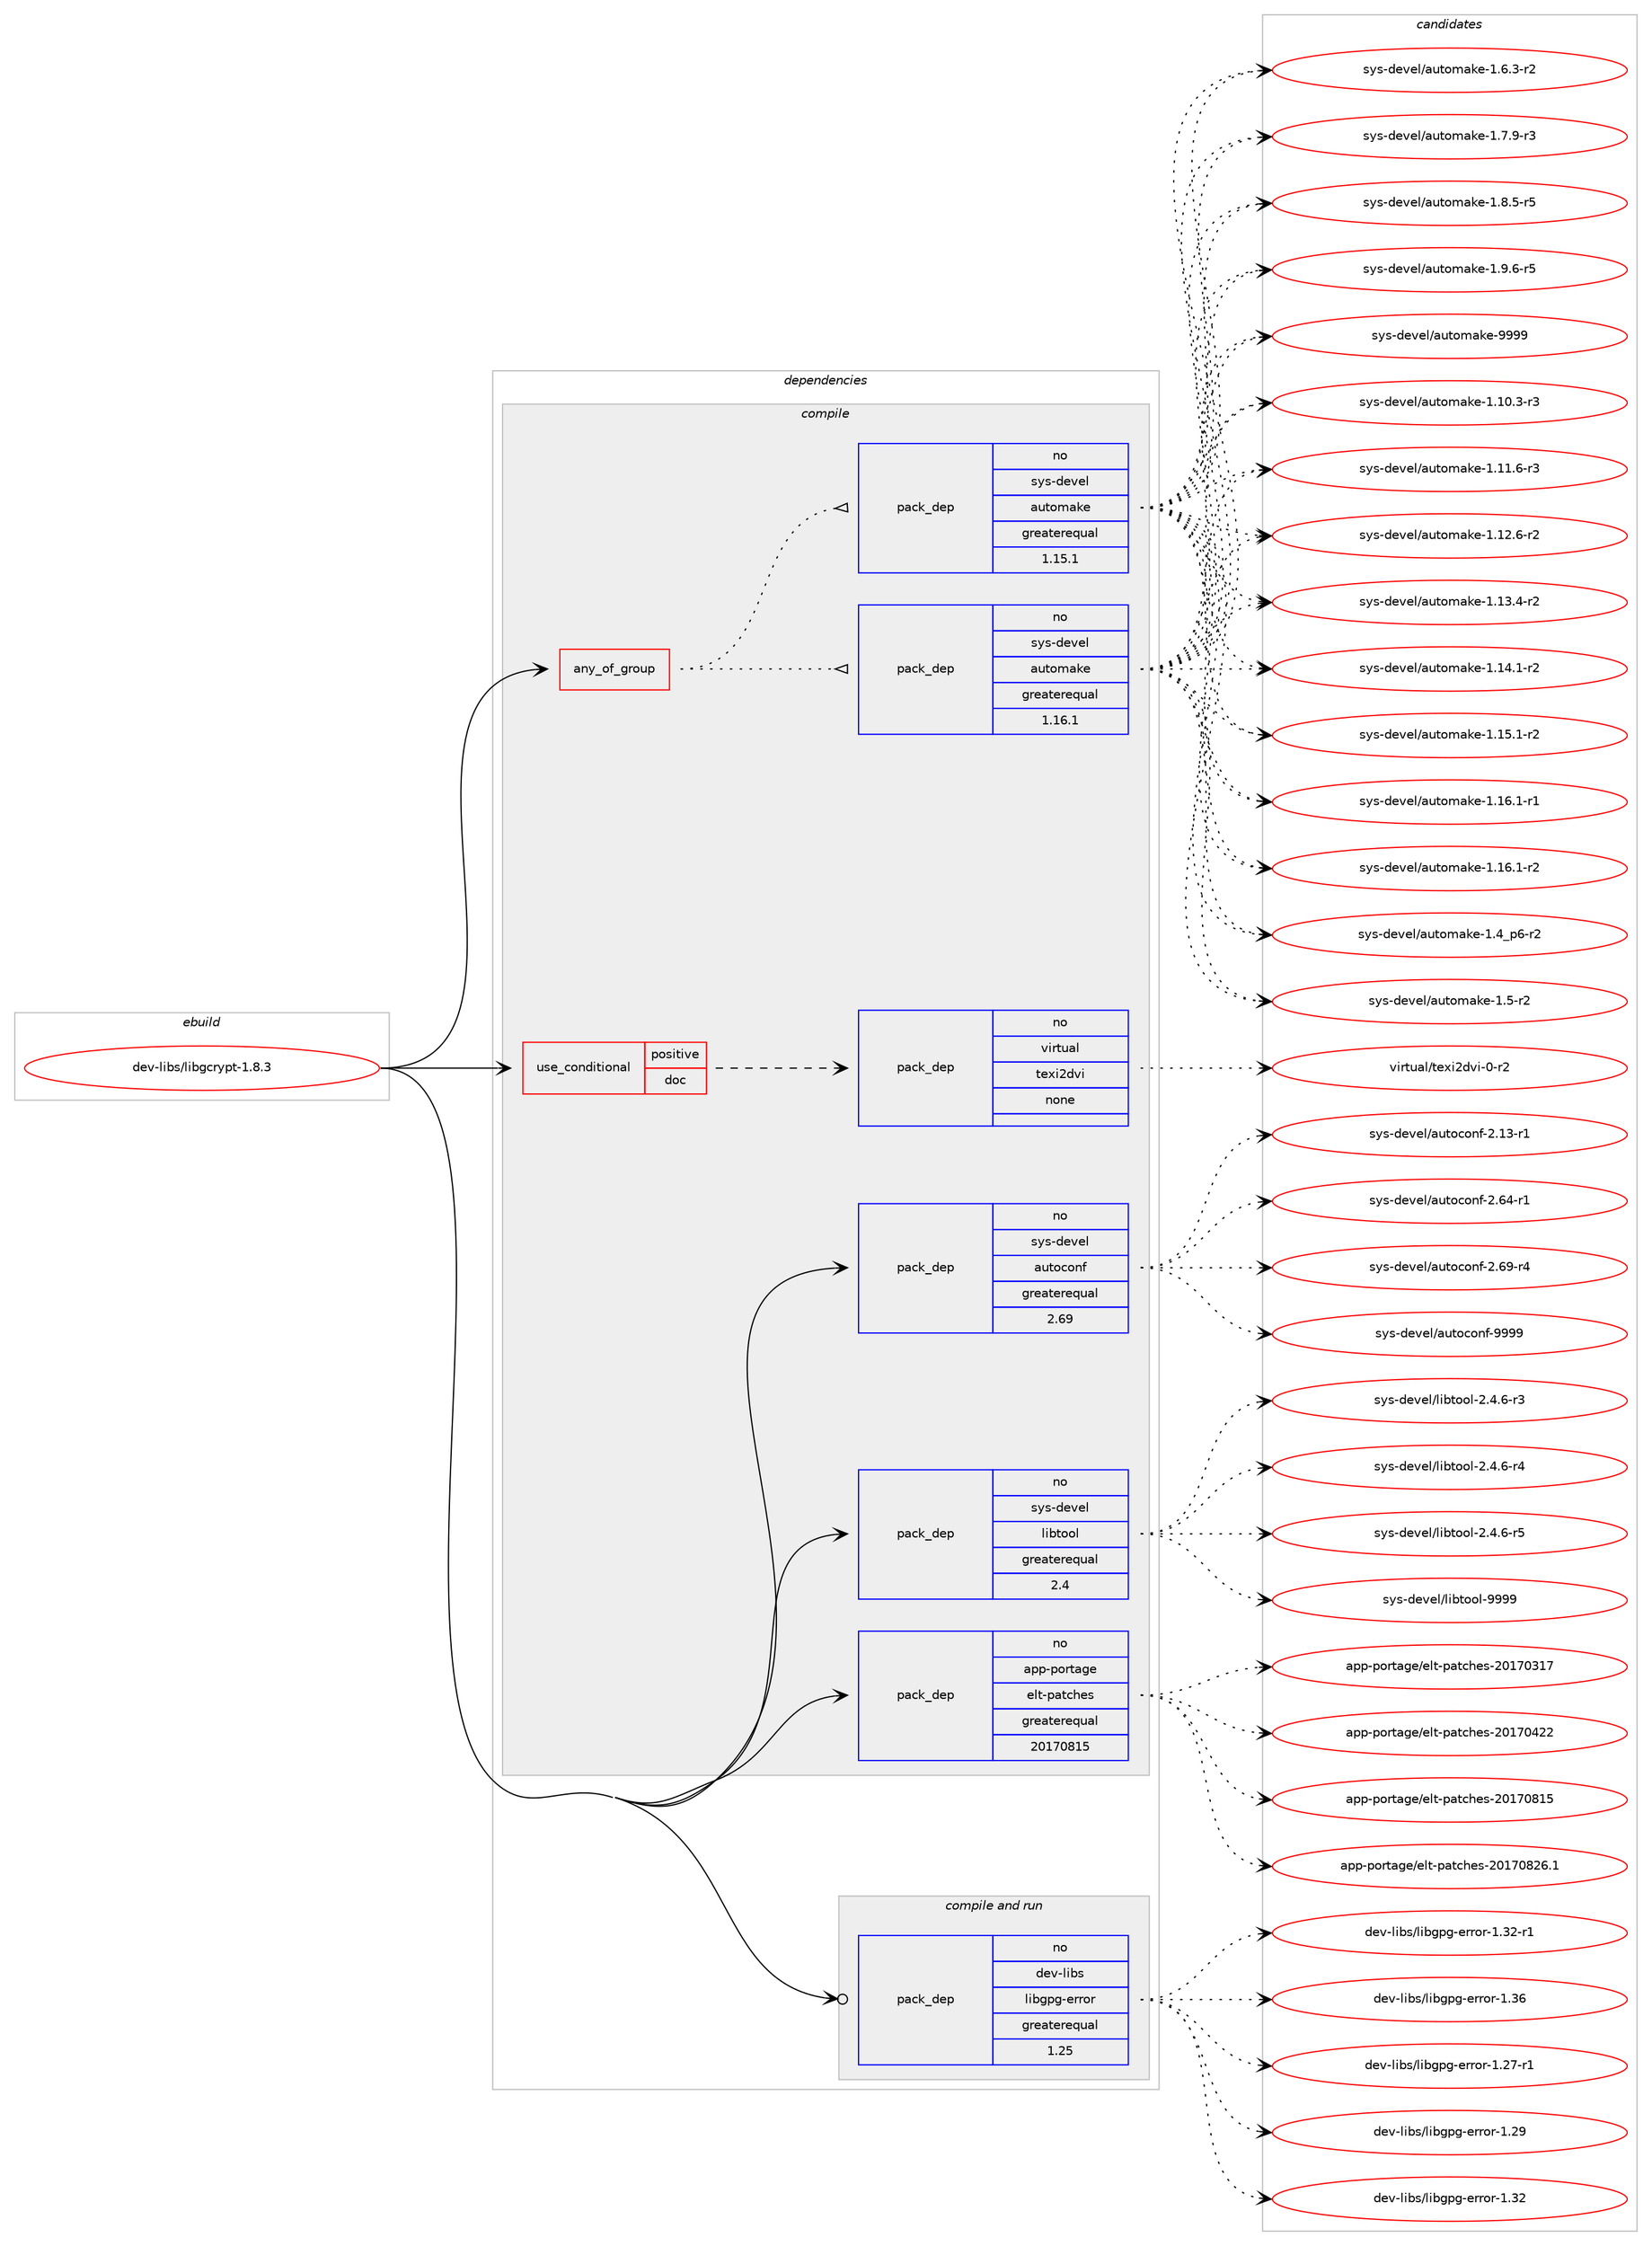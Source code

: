 digraph prolog {

# *************
# Graph options
# *************

newrank=true;
concentrate=true;
compound=true;
graph [rankdir=LR,fontname=Helvetica,fontsize=10,ranksep=1.5];#, ranksep=2.5, nodesep=0.2];
edge  [arrowhead=vee];
node  [fontname=Helvetica,fontsize=10];

# **********
# The ebuild
# **********

subgraph cluster_leftcol {
color=gray;
rank=same;
label=<<i>ebuild</i>>;
id [label="dev-libs/libgcrypt-1.8.3", color=red, width=4, href="../dev-libs/libgcrypt-1.8.3.svg"];
}

# ****************
# The dependencies
# ****************

subgraph cluster_midcol {
color=gray;
label=<<i>dependencies</i>>;
subgraph cluster_compile {
fillcolor="#eeeeee";
style=filled;
label=<<i>compile</i>>;
subgraph any11112 {
dependency565475 [label=<<TABLE BORDER="0" CELLBORDER="1" CELLSPACING="0" CELLPADDING="4"><TR><TD CELLPADDING="10">any_of_group</TD></TR></TABLE>>, shape=none, color=red];subgraph pack422313 {
dependency565476 [label=<<TABLE BORDER="0" CELLBORDER="1" CELLSPACING="0" CELLPADDING="4" WIDTH="220"><TR><TD ROWSPAN="6" CELLPADDING="30">pack_dep</TD></TR><TR><TD WIDTH="110">no</TD></TR><TR><TD>sys-devel</TD></TR><TR><TD>automake</TD></TR><TR><TD>greaterequal</TD></TR><TR><TD>1.16.1</TD></TR></TABLE>>, shape=none, color=blue];
}
dependency565475:e -> dependency565476:w [weight=20,style="dotted",arrowhead="oinv"];
subgraph pack422314 {
dependency565477 [label=<<TABLE BORDER="0" CELLBORDER="1" CELLSPACING="0" CELLPADDING="4" WIDTH="220"><TR><TD ROWSPAN="6" CELLPADDING="30">pack_dep</TD></TR><TR><TD WIDTH="110">no</TD></TR><TR><TD>sys-devel</TD></TR><TR><TD>automake</TD></TR><TR><TD>greaterequal</TD></TR><TR><TD>1.15.1</TD></TR></TABLE>>, shape=none, color=blue];
}
dependency565475:e -> dependency565477:w [weight=20,style="dotted",arrowhead="oinv"];
}
id:e -> dependency565475:w [weight=20,style="solid",arrowhead="vee"];
subgraph cond131693 {
dependency565478 [label=<<TABLE BORDER="0" CELLBORDER="1" CELLSPACING="0" CELLPADDING="4"><TR><TD ROWSPAN="3" CELLPADDING="10">use_conditional</TD></TR><TR><TD>positive</TD></TR><TR><TD>doc</TD></TR></TABLE>>, shape=none, color=red];
subgraph pack422315 {
dependency565479 [label=<<TABLE BORDER="0" CELLBORDER="1" CELLSPACING="0" CELLPADDING="4" WIDTH="220"><TR><TD ROWSPAN="6" CELLPADDING="30">pack_dep</TD></TR><TR><TD WIDTH="110">no</TD></TR><TR><TD>virtual</TD></TR><TR><TD>texi2dvi</TD></TR><TR><TD>none</TD></TR><TR><TD></TD></TR></TABLE>>, shape=none, color=blue];
}
dependency565478:e -> dependency565479:w [weight=20,style="dashed",arrowhead="vee"];
}
id:e -> dependency565478:w [weight=20,style="solid",arrowhead="vee"];
subgraph pack422316 {
dependency565480 [label=<<TABLE BORDER="0" CELLBORDER="1" CELLSPACING="0" CELLPADDING="4" WIDTH="220"><TR><TD ROWSPAN="6" CELLPADDING="30">pack_dep</TD></TR><TR><TD WIDTH="110">no</TD></TR><TR><TD>app-portage</TD></TR><TR><TD>elt-patches</TD></TR><TR><TD>greaterequal</TD></TR><TR><TD>20170815</TD></TR></TABLE>>, shape=none, color=blue];
}
id:e -> dependency565480:w [weight=20,style="solid",arrowhead="vee"];
subgraph pack422317 {
dependency565481 [label=<<TABLE BORDER="0" CELLBORDER="1" CELLSPACING="0" CELLPADDING="4" WIDTH="220"><TR><TD ROWSPAN="6" CELLPADDING="30">pack_dep</TD></TR><TR><TD WIDTH="110">no</TD></TR><TR><TD>sys-devel</TD></TR><TR><TD>autoconf</TD></TR><TR><TD>greaterequal</TD></TR><TR><TD>2.69</TD></TR></TABLE>>, shape=none, color=blue];
}
id:e -> dependency565481:w [weight=20,style="solid",arrowhead="vee"];
subgraph pack422318 {
dependency565482 [label=<<TABLE BORDER="0" CELLBORDER="1" CELLSPACING="0" CELLPADDING="4" WIDTH="220"><TR><TD ROWSPAN="6" CELLPADDING="30">pack_dep</TD></TR><TR><TD WIDTH="110">no</TD></TR><TR><TD>sys-devel</TD></TR><TR><TD>libtool</TD></TR><TR><TD>greaterequal</TD></TR><TR><TD>2.4</TD></TR></TABLE>>, shape=none, color=blue];
}
id:e -> dependency565482:w [weight=20,style="solid",arrowhead="vee"];
}
subgraph cluster_compileandrun {
fillcolor="#eeeeee";
style=filled;
label=<<i>compile and run</i>>;
subgraph pack422319 {
dependency565483 [label=<<TABLE BORDER="0" CELLBORDER="1" CELLSPACING="0" CELLPADDING="4" WIDTH="220"><TR><TD ROWSPAN="6" CELLPADDING="30">pack_dep</TD></TR><TR><TD WIDTH="110">no</TD></TR><TR><TD>dev-libs</TD></TR><TR><TD>libgpg-error</TD></TR><TR><TD>greaterequal</TD></TR><TR><TD>1.25</TD></TR></TABLE>>, shape=none, color=blue];
}
id:e -> dependency565483:w [weight=20,style="solid",arrowhead="odotvee"];
}
subgraph cluster_run {
fillcolor="#eeeeee";
style=filled;
label=<<i>run</i>>;
}
}

# **************
# The candidates
# **************

subgraph cluster_choices {
rank=same;
color=gray;
label=<<i>candidates</i>>;

subgraph choice422313 {
color=black;
nodesep=1;
choice11512111545100101118101108479711711611110997107101454946494846514511451 [label="sys-devel/automake-1.10.3-r3", color=red, width=4,href="../sys-devel/automake-1.10.3-r3.svg"];
choice11512111545100101118101108479711711611110997107101454946494946544511451 [label="sys-devel/automake-1.11.6-r3", color=red, width=4,href="../sys-devel/automake-1.11.6-r3.svg"];
choice11512111545100101118101108479711711611110997107101454946495046544511450 [label="sys-devel/automake-1.12.6-r2", color=red, width=4,href="../sys-devel/automake-1.12.6-r2.svg"];
choice11512111545100101118101108479711711611110997107101454946495146524511450 [label="sys-devel/automake-1.13.4-r2", color=red, width=4,href="../sys-devel/automake-1.13.4-r2.svg"];
choice11512111545100101118101108479711711611110997107101454946495246494511450 [label="sys-devel/automake-1.14.1-r2", color=red, width=4,href="../sys-devel/automake-1.14.1-r2.svg"];
choice11512111545100101118101108479711711611110997107101454946495346494511450 [label="sys-devel/automake-1.15.1-r2", color=red, width=4,href="../sys-devel/automake-1.15.1-r2.svg"];
choice11512111545100101118101108479711711611110997107101454946495446494511449 [label="sys-devel/automake-1.16.1-r1", color=red, width=4,href="../sys-devel/automake-1.16.1-r1.svg"];
choice11512111545100101118101108479711711611110997107101454946495446494511450 [label="sys-devel/automake-1.16.1-r2", color=red, width=4,href="../sys-devel/automake-1.16.1-r2.svg"];
choice115121115451001011181011084797117116111109971071014549465295112544511450 [label="sys-devel/automake-1.4_p6-r2", color=red, width=4,href="../sys-devel/automake-1.4_p6-r2.svg"];
choice11512111545100101118101108479711711611110997107101454946534511450 [label="sys-devel/automake-1.5-r2", color=red, width=4,href="../sys-devel/automake-1.5-r2.svg"];
choice115121115451001011181011084797117116111109971071014549465446514511450 [label="sys-devel/automake-1.6.3-r2", color=red, width=4,href="../sys-devel/automake-1.6.3-r2.svg"];
choice115121115451001011181011084797117116111109971071014549465546574511451 [label="sys-devel/automake-1.7.9-r3", color=red, width=4,href="../sys-devel/automake-1.7.9-r3.svg"];
choice115121115451001011181011084797117116111109971071014549465646534511453 [label="sys-devel/automake-1.8.5-r5", color=red, width=4,href="../sys-devel/automake-1.8.5-r5.svg"];
choice115121115451001011181011084797117116111109971071014549465746544511453 [label="sys-devel/automake-1.9.6-r5", color=red, width=4,href="../sys-devel/automake-1.9.6-r5.svg"];
choice115121115451001011181011084797117116111109971071014557575757 [label="sys-devel/automake-9999", color=red, width=4,href="../sys-devel/automake-9999.svg"];
dependency565476:e -> choice11512111545100101118101108479711711611110997107101454946494846514511451:w [style=dotted,weight="100"];
dependency565476:e -> choice11512111545100101118101108479711711611110997107101454946494946544511451:w [style=dotted,weight="100"];
dependency565476:e -> choice11512111545100101118101108479711711611110997107101454946495046544511450:w [style=dotted,weight="100"];
dependency565476:e -> choice11512111545100101118101108479711711611110997107101454946495146524511450:w [style=dotted,weight="100"];
dependency565476:e -> choice11512111545100101118101108479711711611110997107101454946495246494511450:w [style=dotted,weight="100"];
dependency565476:e -> choice11512111545100101118101108479711711611110997107101454946495346494511450:w [style=dotted,weight="100"];
dependency565476:e -> choice11512111545100101118101108479711711611110997107101454946495446494511449:w [style=dotted,weight="100"];
dependency565476:e -> choice11512111545100101118101108479711711611110997107101454946495446494511450:w [style=dotted,weight="100"];
dependency565476:e -> choice115121115451001011181011084797117116111109971071014549465295112544511450:w [style=dotted,weight="100"];
dependency565476:e -> choice11512111545100101118101108479711711611110997107101454946534511450:w [style=dotted,weight="100"];
dependency565476:e -> choice115121115451001011181011084797117116111109971071014549465446514511450:w [style=dotted,weight="100"];
dependency565476:e -> choice115121115451001011181011084797117116111109971071014549465546574511451:w [style=dotted,weight="100"];
dependency565476:e -> choice115121115451001011181011084797117116111109971071014549465646534511453:w [style=dotted,weight="100"];
dependency565476:e -> choice115121115451001011181011084797117116111109971071014549465746544511453:w [style=dotted,weight="100"];
dependency565476:e -> choice115121115451001011181011084797117116111109971071014557575757:w [style=dotted,weight="100"];
}
subgraph choice422314 {
color=black;
nodesep=1;
choice11512111545100101118101108479711711611110997107101454946494846514511451 [label="sys-devel/automake-1.10.3-r3", color=red, width=4,href="../sys-devel/automake-1.10.3-r3.svg"];
choice11512111545100101118101108479711711611110997107101454946494946544511451 [label="sys-devel/automake-1.11.6-r3", color=red, width=4,href="../sys-devel/automake-1.11.6-r3.svg"];
choice11512111545100101118101108479711711611110997107101454946495046544511450 [label="sys-devel/automake-1.12.6-r2", color=red, width=4,href="../sys-devel/automake-1.12.6-r2.svg"];
choice11512111545100101118101108479711711611110997107101454946495146524511450 [label="sys-devel/automake-1.13.4-r2", color=red, width=4,href="../sys-devel/automake-1.13.4-r2.svg"];
choice11512111545100101118101108479711711611110997107101454946495246494511450 [label="sys-devel/automake-1.14.1-r2", color=red, width=4,href="../sys-devel/automake-1.14.1-r2.svg"];
choice11512111545100101118101108479711711611110997107101454946495346494511450 [label="sys-devel/automake-1.15.1-r2", color=red, width=4,href="../sys-devel/automake-1.15.1-r2.svg"];
choice11512111545100101118101108479711711611110997107101454946495446494511449 [label="sys-devel/automake-1.16.1-r1", color=red, width=4,href="../sys-devel/automake-1.16.1-r1.svg"];
choice11512111545100101118101108479711711611110997107101454946495446494511450 [label="sys-devel/automake-1.16.1-r2", color=red, width=4,href="../sys-devel/automake-1.16.1-r2.svg"];
choice115121115451001011181011084797117116111109971071014549465295112544511450 [label="sys-devel/automake-1.4_p6-r2", color=red, width=4,href="../sys-devel/automake-1.4_p6-r2.svg"];
choice11512111545100101118101108479711711611110997107101454946534511450 [label="sys-devel/automake-1.5-r2", color=red, width=4,href="../sys-devel/automake-1.5-r2.svg"];
choice115121115451001011181011084797117116111109971071014549465446514511450 [label="sys-devel/automake-1.6.3-r2", color=red, width=4,href="../sys-devel/automake-1.6.3-r2.svg"];
choice115121115451001011181011084797117116111109971071014549465546574511451 [label="sys-devel/automake-1.7.9-r3", color=red, width=4,href="../sys-devel/automake-1.7.9-r3.svg"];
choice115121115451001011181011084797117116111109971071014549465646534511453 [label="sys-devel/automake-1.8.5-r5", color=red, width=4,href="../sys-devel/automake-1.8.5-r5.svg"];
choice115121115451001011181011084797117116111109971071014549465746544511453 [label="sys-devel/automake-1.9.6-r5", color=red, width=4,href="../sys-devel/automake-1.9.6-r5.svg"];
choice115121115451001011181011084797117116111109971071014557575757 [label="sys-devel/automake-9999", color=red, width=4,href="../sys-devel/automake-9999.svg"];
dependency565477:e -> choice11512111545100101118101108479711711611110997107101454946494846514511451:w [style=dotted,weight="100"];
dependency565477:e -> choice11512111545100101118101108479711711611110997107101454946494946544511451:w [style=dotted,weight="100"];
dependency565477:e -> choice11512111545100101118101108479711711611110997107101454946495046544511450:w [style=dotted,weight="100"];
dependency565477:e -> choice11512111545100101118101108479711711611110997107101454946495146524511450:w [style=dotted,weight="100"];
dependency565477:e -> choice11512111545100101118101108479711711611110997107101454946495246494511450:w [style=dotted,weight="100"];
dependency565477:e -> choice11512111545100101118101108479711711611110997107101454946495346494511450:w [style=dotted,weight="100"];
dependency565477:e -> choice11512111545100101118101108479711711611110997107101454946495446494511449:w [style=dotted,weight="100"];
dependency565477:e -> choice11512111545100101118101108479711711611110997107101454946495446494511450:w [style=dotted,weight="100"];
dependency565477:e -> choice115121115451001011181011084797117116111109971071014549465295112544511450:w [style=dotted,weight="100"];
dependency565477:e -> choice11512111545100101118101108479711711611110997107101454946534511450:w [style=dotted,weight="100"];
dependency565477:e -> choice115121115451001011181011084797117116111109971071014549465446514511450:w [style=dotted,weight="100"];
dependency565477:e -> choice115121115451001011181011084797117116111109971071014549465546574511451:w [style=dotted,weight="100"];
dependency565477:e -> choice115121115451001011181011084797117116111109971071014549465646534511453:w [style=dotted,weight="100"];
dependency565477:e -> choice115121115451001011181011084797117116111109971071014549465746544511453:w [style=dotted,weight="100"];
dependency565477:e -> choice115121115451001011181011084797117116111109971071014557575757:w [style=dotted,weight="100"];
}
subgraph choice422315 {
color=black;
nodesep=1;
choice11810511411611797108471161011201055010011810545484511450 [label="virtual/texi2dvi-0-r2", color=red, width=4,href="../virtual/texi2dvi-0-r2.svg"];
dependency565479:e -> choice11810511411611797108471161011201055010011810545484511450:w [style=dotted,weight="100"];
}
subgraph choice422316 {
color=black;
nodesep=1;
choice97112112451121111141169710310147101108116451129711699104101115455048495548514955 [label="app-portage/elt-patches-20170317", color=red, width=4,href="../app-portage/elt-patches-20170317.svg"];
choice97112112451121111141169710310147101108116451129711699104101115455048495548525050 [label="app-portage/elt-patches-20170422", color=red, width=4,href="../app-portage/elt-patches-20170422.svg"];
choice97112112451121111141169710310147101108116451129711699104101115455048495548564953 [label="app-portage/elt-patches-20170815", color=red, width=4,href="../app-portage/elt-patches-20170815.svg"];
choice971121124511211111411697103101471011081164511297116991041011154550484955485650544649 [label="app-portage/elt-patches-20170826.1", color=red, width=4,href="../app-portage/elt-patches-20170826.1.svg"];
dependency565480:e -> choice97112112451121111141169710310147101108116451129711699104101115455048495548514955:w [style=dotted,weight="100"];
dependency565480:e -> choice97112112451121111141169710310147101108116451129711699104101115455048495548525050:w [style=dotted,weight="100"];
dependency565480:e -> choice97112112451121111141169710310147101108116451129711699104101115455048495548564953:w [style=dotted,weight="100"];
dependency565480:e -> choice971121124511211111411697103101471011081164511297116991041011154550484955485650544649:w [style=dotted,weight="100"];
}
subgraph choice422317 {
color=black;
nodesep=1;
choice1151211154510010111810110847971171161119911111010245504649514511449 [label="sys-devel/autoconf-2.13-r1", color=red, width=4,href="../sys-devel/autoconf-2.13-r1.svg"];
choice1151211154510010111810110847971171161119911111010245504654524511449 [label="sys-devel/autoconf-2.64-r1", color=red, width=4,href="../sys-devel/autoconf-2.64-r1.svg"];
choice1151211154510010111810110847971171161119911111010245504654574511452 [label="sys-devel/autoconf-2.69-r4", color=red, width=4,href="../sys-devel/autoconf-2.69-r4.svg"];
choice115121115451001011181011084797117116111991111101024557575757 [label="sys-devel/autoconf-9999", color=red, width=4,href="../sys-devel/autoconf-9999.svg"];
dependency565481:e -> choice1151211154510010111810110847971171161119911111010245504649514511449:w [style=dotted,weight="100"];
dependency565481:e -> choice1151211154510010111810110847971171161119911111010245504654524511449:w [style=dotted,weight="100"];
dependency565481:e -> choice1151211154510010111810110847971171161119911111010245504654574511452:w [style=dotted,weight="100"];
dependency565481:e -> choice115121115451001011181011084797117116111991111101024557575757:w [style=dotted,weight="100"];
}
subgraph choice422318 {
color=black;
nodesep=1;
choice1151211154510010111810110847108105981161111111084550465246544511451 [label="sys-devel/libtool-2.4.6-r3", color=red, width=4,href="../sys-devel/libtool-2.4.6-r3.svg"];
choice1151211154510010111810110847108105981161111111084550465246544511452 [label="sys-devel/libtool-2.4.6-r4", color=red, width=4,href="../sys-devel/libtool-2.4.6-r4.svg"];
choice1151211154510010111810110847108105981161111111084550465246544511453 [label="sys-devel/libtool-2.4.6-r5", color=red, width=4,href="../sys-devel/libtool-2.4.6-r5.svg"];
choice1151211154510010111810110847108105981161111111084557575757 [label="sys-devel/libtool-9999", color=red, width=4,href="../sys-devel/libtool-9999.svg"];
dependency565482:e -> choice1151211154510010111810110847108105981161111111084550465246544511451:w [style=dotted,weight="100"];
dependency565482:e -> choice1151211154510010111810110847108105981161111111084550465246544511452:w [style=dotted,weight="100"];
dependency565482:e -> choice1151211154510010111810110847108105981161111111084550465246544511453:w [style=dotted,weight="100"];
dependency565482:e -> choice1151211154510010111810110847108105981161111111084557575757:w [style=dotted,weight="100"];
}
subgraph choice422319 {
color=black;
nodesep=1;
choice100101118451081059811547108105981031121034510111411411111445494650554511449 [label="dev-libs/libgpg-error-1.27-r1", color=red, width=4,href="../dev-libs/libgpg-error-1.27-r1.svg"];
choice10010111845108105981154710810598103112103451011141141111144549465057 [label="dev-libs/libgpg-error-1.29", color=red, width=4,href="../dev-libs/libgpg-error-1.29.svg"];
choice10010111845108105981154710810598103112103451011141141111144549465150 [label="dev-libs/libgpg-error-1.32", color=red, width=4,href="../dev-libs/libgpg-error-1.32.svg"];
choice100101118451081059811547108105981031121034510111411411111445494651504511449 [label="dev-libs/libgpg-error-1.32-r1", color=red, width=4,href="../dev-libs/libgpg-error-1.32-r1.svg"];
choice10010111845108105981154710810598103112103451011141141111144549465154 [label="dev-libs/libgpg-error-1.36", color=red, width=4,href="../dev-libs/libgpg-error-1.36.svg"];
dependency565483:e -> choice100101118451081059811547108105981031121034510111411411111445494650554511449:w [style=dotted,weight="100"];
dependency565483:e -> choice10010111845108105981154710810598103112103451011141141111144549465057:w [style=dotted,weight="100"];
dependency565483:e -> choice10010111845108105981154710810598103112103451011141141111144549465150:w [style=dotted,weight="100"];
dependency565483:e -> choice100101118451081059811547108105981031121034510111411411111445494651504511449:w [style=dotted,weight="100"];
dependency565483:e -> choice10010111845108105981154710810598103112103451011141141111144549465154:w [style=dotted,weight="100"];
}
}

}
